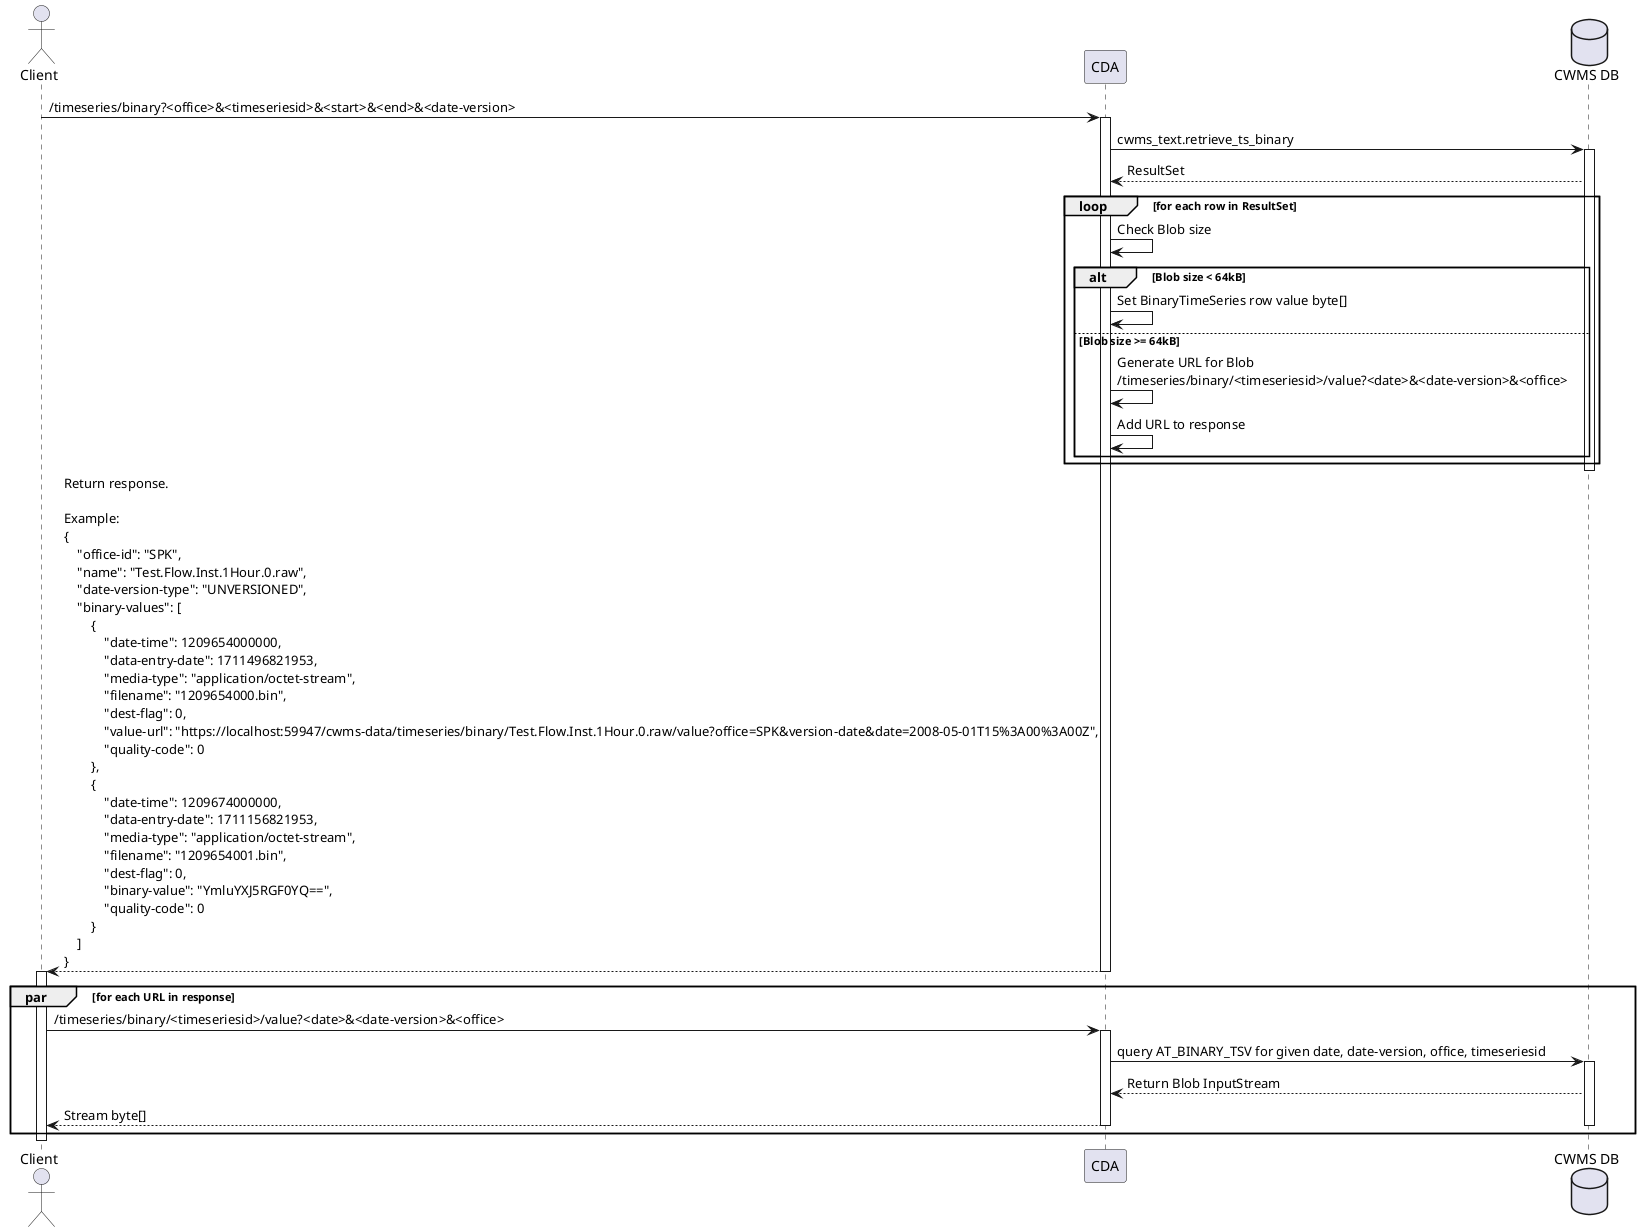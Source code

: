@startuml
actor Client as "Client"
participant Server as "CDA"
database Database as "CWMS DB"

Client -> Server: /timeseries/binary?<office>&<timeseriesid>&<start>&<end>&<date-version>
activate Server

Server -> Database: cwms_text.retrieve_ts_binary
activate Database

Database --> Server: ResultSet
loop for each row in ResultSet
    Server -> Server: Check Blob size
    alt Blob size < 64kB
        Server -> Server: Set BinaryTimeSeries row value byte[]
    else Blob size >= 64kB
        Server -> Server: Generate URL for Blob\n/timeseries/binary/<timeseriesid>/value?<date>&<date-version>&<office>
        Server -> Server: Add URL to response
    end
end loop

deactivate Database

Server --> Client: Return response.\n\nExample:\n{\n    "office-id": "SPK",\n    "name": "Test.Flow.Inst.1Hour.0.raw",\n    "date-version-type": "UNVERSIONED",\n    "binary-values": [\n        {\n            "date-time": 1209654000000,\n            "data-entry-date": 1711496821953,\n            "media-type": "application/octet-stream",\n            "filename": "1209654000.bin",\n            "dest-flag": 0,\n            "value-url": "https://localhost:59947/cwms-data/timeseries/binary/Test.Flow.Inst.1Hour.0.raw/value?office=SPK&version-date&date=2008-05-01T15%3A00%3A00Z",\n            "quality-code": 0\n        },\n        {\n            "date-time": 1209674000000,\n            "data-entry-date": 1711156821953,\n            "media-type": "application/octet-stream",\n            "filename": "1209654001.bin",\n            "dest-flag": 0,\n            "binary-value": "YmluYXJ5RGF0YQ==",\n            "quality-code": 0\n        }\n    ]\n}

deactivate Server
activate Client

par for each URL in response
    Client -> Server: /timeseries/binary/<timeseriesid>/value?<date>&<date-version>&<office>
    activate Server
    Server -> Database: query AT_BINARY_TSV for given date, date-version, office, timeseriesid
    activate Database
    Database --> Server: Return Blob InputStream
    Server --> Client: Stream byte[]
    deactivate Database
    deactivate Server
end loop

deactivate Client
@enduml